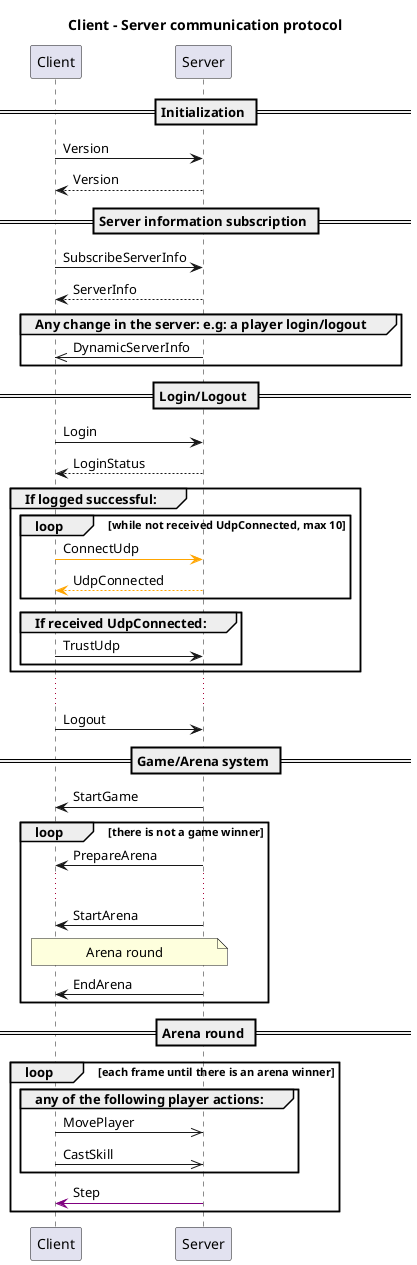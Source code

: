 @startuml

' Orange color represents an UDP message
' Purple color represents a prefered UDP message
' Default color represents TCP message

title Client - Server communication protocol

participant Client
participant Server

== Initialization ==
Client -> Server : Version
Client <-- Server : Version

== Server information subscription ==
Client -> Server : SubscribeServerInfo
Client <-- Server : ServerInfo
group Any change in the server: e.g: a player login/logout
    Client <<- Server : DynamicServerInfo
end

== Login/Logout ==
Client -> Server : Login
Client <-- Server : LoginStatus
group If logged successful:
    loop while not received UdpConnected, max 10
        Client -[#orange]> Server : ConnectUdp
        Client <[#orange]-- Server : UdpConnected
    end
    group If received UdpConnected:
        Client -> Server : TrustUdp
    end
end
...
Client -> Server : Logout

== Game/Arena system ==
Client <- Server : StartGame
loop there is not a game winner
    Client <- Server : PrepareArena
    ...
    Client <- Server : StartArena
    note over Client, Server
       Arena round
    end note
    Client <- Server : EndArena
end

== Arena round ==
loop each frame until there is an arena winner
    group any of the following player actions:
        Client ->> Server : MovePlayer
        Client ->> Server : CastSkill
    end
    Client <[#purple]- Server : Step
end

@enduml
